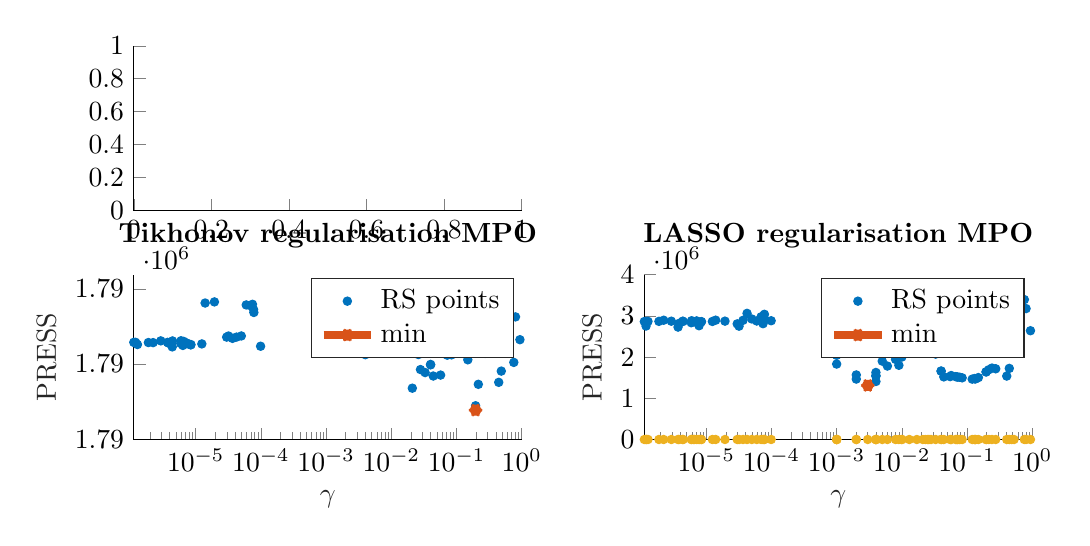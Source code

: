 % This file was created by matlab2tikz.
%
\definecolor{mycolor1}{rgb}{0.0,0.447,0.741}%
\definecolor{mycolor2}{rgb}{0.85,0.325,0.098}%
\definecolor{mycolor3}{rgb}{0.929,0.694,0.125}%
%
\begin{tikzpicture}

\begin{axis}[%
width=4.927cm,
height=2.093cm,
at={(0cm,2.907cm)},
scale only axis,
xmin=0,
xmax=1,
ymin=0,
ymax=1,
axis background/.style={fill=white},
axis x line*=bottom,
axis y line*=left,
legend style={legend cell align=left, align=left, draw=white!15!black}
]
\end{axis}

\begin{axis}[%
width=4.927cm,
height=2.093cm,
at={(0cm,0cm)},
scale only axis,
xmode=log,
xmin=1.123e-06,
xmax=1,
xminorticks=true,
xlabel style={font=\color{white!15!black}},
xlabel={$\gamma$},
ymin=1787200,
ymax=1787309.528,
ylabel style={font=\color{white!15!black}},
ylabel={PRESS},
axis background/.style={fill=white},
title style={font=\bfseries},
title={Tikhonov regularisation MPO},
axis x line*=bottom,
axis y line*=left,
legend style={legend cell align=left, align=left, draw=white!15!black}
]
\addplot[only marks, mark=*, mark options={}, mark size=1.5pt, color=mycolor1, fill=mycolor1] table[row sep=crcr]{%
x	y\\
0.004	1787286.196\\
0.021	1787234.12\\
0.275	1787257.247\\
0.216	1787236.682\\
6.523e-06	1787265.23\\
2.985e-05	1787268.047\\
0.0	1787290.236\\
0.0	1787264.185\\
0.135	1787274.011\\
0.017	1787270.603\\
0.01	1787268.752\\
0.001	1787258.269\\
0.12	1787267.529\\
7.129e-06	1787264.298\\
0.0	1787284.387\\
6.36e-06	1787262.521\\
4.408e-06	1787265.511\\
0.0	1787301.905\\
0.0	1787285.08\\
0.0	1787266.158\\
0.026	1787256.474\\
6.94e-05	1787288.955\\
7.726e-05	1787286.402\\
1.881e-06	1787264.456\\
1.395e-05	1787290.712\\
0.077	1787279.023\\
0.756	1787251.258\\
0.0	1787309.528\\
0.025	1787267.385\\
0.196	1787219.515\\
1.205e-06	1787264.088\\
0.023	1787262.426\\
0.013	1787264.227\\
0.002	1787272.976\\
0.005	1787298.529\\
0.196	1787222.435\\
0.057	1787242.822\\
0.033	1787244.489\\
2.223e-06	1787264.384\\
0.938	1787266.335\\
1.937e-05	1787291.462\\
0.04	1787249.906\\
0.803	1787281.5\\
8.399e-06	1787262.875\\
8.437e-06	1787263.102\\
7.429e-05	1787289.853\\
7.757e-06	1787263.53\\
0.067	1787263.847\\
0.001	1787293.873\\
0.0	1787281.301\\
4.225e-05	1787268.066\\
0.004	1787270.793\\
0.004	1787274.497\\
1.242e-05	1787263.528\\
0.084	1787256.285\\
5.003e-05	1787268.836\\
9.891e-05	1787261.995\\
4.369e-06	1787261.548\\
3.185e-05	1787268.784\\
5.9e-06	1787263.842\\
0.028	1787246.492\\
0.001	1787285.246\\
3.695e-06	1787264.564\\
0.003	1787279.306\\
0.008	1787265.709\\
0.444	1787238.003\\
2.915e-06	1787265.568\\
0.002	1787281.351\\
0.406	1787273.384\\
1.278e-06	1787263.125\\
0.04	1787249.597\\
0.486	1787245.465\\
0.072	1787256.05\\
0.149	1787252.983\\
1.193e-06	1787264.608\\
0.0	1787272.698\\
0.01	1787269.545\\
5.954e-06	1787265.626\\
0.525	1787257.393\\
0.055	1787258.207\\
0.0	1787263.456\\
0.0	1787282.155\\
7.795e-05	1787284.44\\
3.664e-05	1787267.221\\
0.004	1787256.384\\
3.815e-06	1787264.147\\
0.044	1787242.203\\
0.006	1787266.312\\
0.13	1787257.053\\
0.241	1787262.774\\
0.009	1787261.349\\
0.0	1787291.849\\
0.0	1787263.979\\
0.001	1787291.132\\
0.0	1787265.939\\
5.958e-05	1787289.442\\
0.07	1787267.206\\
1.123e-06	1787264.569\\
0.133	1787283.034\\
0.0	1787297.364\\
};
\addlegendentry{RS points}

\addplot [color=mycolor2, line width=3.0pt, draw=none, mark=asterisk, mark options={solid, mycolor2}]
  table[row sep=crcr]{%
0.196	1787219.515\\
};
\addlegendentry{min}

\end{axis}

\begin{axis}[%
width=4.927cm,
height=2.093cm,
at={(6.484cm,0cm)},
scale only axis,
xmode=log,
xmin=1.123e-06,
xmax=1,
xminorticks=true,
xlabel style={font=\color{white!15!black}},
xlabel={$\gamma$},
ymin=0,
ymax=4000000,
ylabel style={font=\color{white!15!black}},
ylabel={PRESS},
axis background/.style={fill=white},
title style={font=\bfseries},
title={LASSO regularisation MPO},
axis x line*=bottom,
axis y line*=left,
legend style={legend cell align=left, align=left, draw=white!15!black}
]
\addplot[only marks, mark=*, mark options={}, mark size=1.5pt, color=mycolor1, fill=mycolor1] table[row sep=crcr]{%
x	y\\
0.004	1550745.729\\
0.021	2473032.436\\
0.275	1717007.89\\
0.216	1694927.608\\
6.523e-06	2857499.047\\
2.985e-05	2807151.493\\
0.0	2870508.627\\
0.0	2601701.31\\
0.135	1472951.555\\
0.017	2452470.769\\
0.01	2001782.501\\
0.001	2090424.997\\
0.12	1465844.227\\
7.129e-06	2879065.581\\
0.0	2570604.846\\
6.36e-06	2862448.317\\
4.408e-06	2866200.882\\
0.0	2788017.861\\
0.0	3001118.934\\
0.0	2790207.605\\
0.026	2511154.205\\
6.94e-05	2978501.252\\
7.726e-05	2949853.91\\
1.881e-06	2867732.601\\
1.395e-05	2896493.492\\
0.077	1511648.874\\
0.756	3395939.126\\
0.0	3101275.748\\
0.025	2521446.043\\
0.196	1639346.402\\
1.205e-06	2863363.666\\
0.023	2563367.698\\
0.013	2106234.071\\
0.002	1466869.618\\
0.005	1902857.525\\
0.196	1644032.026\\
0.057	1553075.502\\
0.033	2073283.876\\
2.223e-06	2895096.754\\
0.938	2640598.208\\
1.937e-05	2873212.296\\
0.04	1658697.173\\
0.803	3177907.108\\
8.399e-06	2856514.188\\
8.437e-06	2861227.46\\
7.429e-05	2811280.952\\
7.757e-06	2761636.376\\
0.067	1525428.825\\
0.001	1831388.138\\
0.0	2671435.339\\
4.225e-05	3062210.522\\
0.004	1408501.236\\
0.004	1539400.476\\
1.242e-05	2865230.428\\
0.084	1497435.53\\
5.003e-05	2925440.76\\
9.891e-05	2882908.025\\
4.369e-06	2872027.52\\
3.185e-05	2751223.816\\
5.9e-06	2834388.368\\
0.028	2400367.847\\
0.001	2206801.144\\
3.695e-06	2728863.832\\
0.003	1312020.396\\
0.008	1945693.885\\
0.444	1726179.346\\
2.915e-06	2871610.471\\
0.002	1567453.341\\
0.406	1539801.478\\
1.278e-06	2867237.847\\
0.04	1661889.864\\
0.486	2108208.321\\
0.072	1515052.481\\
0.149	1503260.493\\
1.193e-06	2754600.06\\
0.0	2684732.959\\
0.01	2113776.098\\
5.954e-06	2882406.4\\
0.525	2562753.794\\
0.055	1527309.071\\
0.0	2687392.129\\
0.0	2863382.289\\
7.795e-05	3038966.899\\
3.664e-05	2892971.175\\
0.004	1627234.073\\
3.815e-06	2817550.434\\
0.044	1520062.232\\
0.006	1782973.017\\
0.13	1478142.428\\
0.241	1734288.505\\
0.009	1801905.334\\
0.0	2511370.107\\
0.0	2475183.088\\
0.001	2043738.691\\
0.0	2853649.704\\
5.958e-05	2875989.797\\
0.07	1519963.125\\
1.123e-06	2863013.01\\
0.133	1473130.422\\
0.0	2343611.797\\
};
\addlegendentry{RS points}

\addplot [color=mycolor2, line width=3.0pt, draw=none, mark=asterisk, mark options={solid, mycolor2}]
  table[row sep=crcr]{%
0.003	1312020.396\\
};
\addlegendentry{min}

\addplot[only marks, mark=*, mark options={}, mark size=1.5pt, color=mycolor3, fill=mycolor3] table[row sep=crcr]{%
x	y\\
0.004	313.681\\
0.021	362.929\\
0.275	339.444\\
0.216	336.175\\
6.523e-06	413.865\\
2.985e-05	409.812\\
0.0	412.735\\
0.0	400.157\\
0.135	320.587\\
0.017	372.945\\
0.01	365.612\\
0.001	357.162\\
0.12	320.281\\
7.129e-06	413.631\\
0.0	401.698\\
6.36e-06	412.853\\
4.408e-06	412.21\\
0.0	407.876\\
0.0	417.985\\
0.0	412.475\\
0.026	369.296\\
6.94e-05	425.884\\
7.726e-05	413.037\\
1.881e-06	412.76\\
1.395e-05	413.199\\
0.077	327.732\\
0.756	423.017\\
0.0	423.151\\
0.025	372.179\\
0.196	331.737\\
1.205e-06	412.13\\
0.023	374.661\\
0.013	359.198\\
0.002	302.862\\
0.005	346.782\\
0.196	331.821\\
0.057	332.582\\
0.033	342.129\\
2.223e-06	414.888\\
0.938	380.706\\
1.937e-05	415.65\\
0.04	322.158\\
0.803	410.815\\
8.399e-06	412.667\\
8.437e-06	414.66\\
7.429e-05	413.803\\
7.757e-06	409.483\\
0.067	329.964\\
0.001	339.711\\
0.0	403.512\\
4.225e-05	422.462\\
0.004	305.739\\
0.004	312.437\\
1.242e-05	413.033\\
0.084	325.478\\
5.003e-05	419.312\\
9.891e-05	421.935\\
4.369e-06	413.625\\
3.185e-05	408.341\\
5.9e-06	411.353\\
0.028	364.377\\
0.001	374.171\\
3.695e-06	406.261\\
0.003	287.427\\
0.008	357.569\\
0.444	325.866\\
2.915e-06	413.487\\
0.002	317.096\\
0.406	312.558\\
1.278e-06	412.752\\
0.04	322.927\\
0.486	357.556\\
0.072	328.083\\
0.149	323.958\\
1.193e-06	407.94\\
0.0	406.549\\
0.01	373.215\\
5.954e-06	414.822\\
0.525	381.455\\
0.055	329.191\\
0.0	411.68\\
0.0	422.741\\
7.795e-05	424.593\\
3.664e-05	414.057\\
0.004	319.783\\
3.815e-06	410.419\\
0.044	318.887\\
0.006	343.188\\
0.13	321.261\\
0.241	337.767\\
0.009	346.085\\
0.0	384.549\\
0.0	385.685\\
0.001	355.588\\
0.0	413.988\\
5.958e-05	413.116\\
0.07	328.992\\
1.123e-06	412.385\\
0.133	320.728\\
0.0	383.425\\
};
\end{axis}
\end{tikzpicture}%